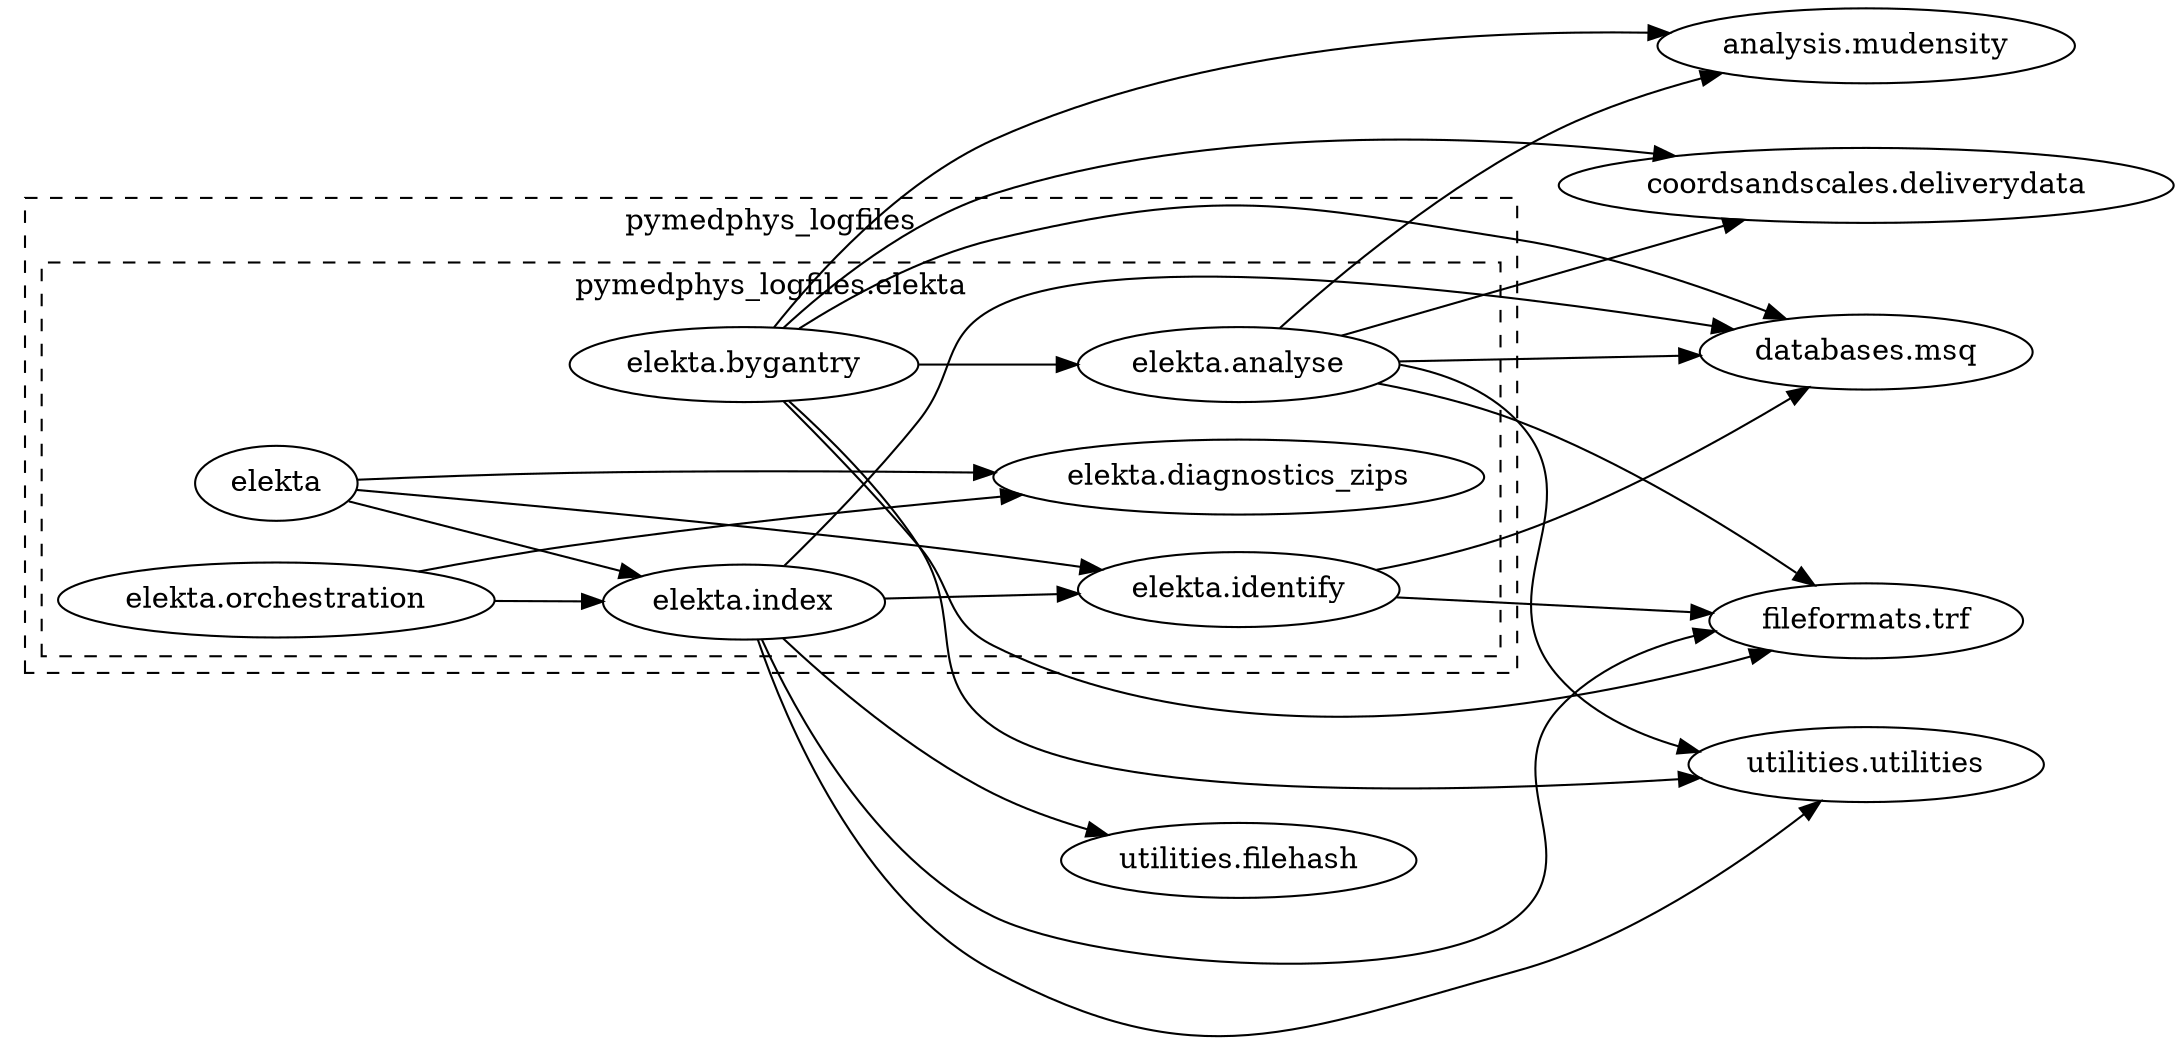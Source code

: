 strict digraph  {
    rankdir = LR;

    subgraph cluster_0 {
        
        label = "pymedphys_logfiles";
        style = dashed;

        subgraph cluster_1 {
            { rank = same; "pymedphys_logfiles.elekta.analyse"; "pymedphys_logfiles.elekta.diagnostics_zips"; "pymedphys_logfiles.elekta.identify"; }
            { rank = same; "pymedphys_logfiles.elekta.bygantry"; "pymedphys_logfiles.elekta.index"; }
            { rank = same; "pymedphys_logfiles.elekta"; "pymedphys_logfiles.elekta.orchestration"; }

            label = "pymedphys_logfiles.elekta"
        }
    }

    "pymedphys_analysis.mudensity" [label="analysis.mudensity"];
    "pymedphys_coordsandscales.deliverydata" [label="coordsandscales.deliverydata"];
    "pymedphys_databases.msq" [label="databases.msq"];
    "pymedphys_fileformats.trf" [label="fileformats.trf"];
    "pymedphys_logfiles.elekta" [label="elekta"];
    "pymedphys_logfiles.elekta.analyse" [label="elekta.analyse"];
    "pymedphys_logfiles.elekta.bygantry" [label="elekta.bygantry"];
    "pymedphys_logfiles.elekta.diagnostics_zips" [label="elekta.diagnostics_zips"];
    "pymedphys_logfiles.elekta.identify" [label="elekta.identify"];
    "pymedphys_logfiles.elekta.index" [label="elekta.index"];
    "pymedphys_logfiles.elekta.orchestration" [label="elekta.orchestration"];
    "pymedphys_utilities.filehash" [label="utilities.filehash"];
    "pymedphys_utilities.utilities" [label="utilities.utilities"];

    "pymedphys_logfiles.elekta" -> "pymedphys_logfiles.elekta.diagnostics_zips";
    "pymedphys_logfiles.elekta" -> "pymedphys_logfiles.elekta.identify";
    "pymedphys_logfiles.elekta" -> "pymedphys_logfiles.elekta.index";
    "pymedphys_logfiles.elekta.analyse" -> "pymedphys_analysis.mudensity";
    "pymedphys_logfiles.elekta.analyse" -> "pymedphys_coordsandscales.deliverydata";
    "pymedphys_logfiles.elekta.analyse" -> "pymedphys_databases.msq";
    "pymedphys_logfiles.elekta.analyse" -> "pymedphys_fileformats.trf";
    "pymedphys_logfiles.elekta.analyse" -> "pymedphys_utilities.utilities";
    "pymedphys_logfiles.elekta.bygantry" -> "pymedphys_logfiles.elekta.analyse";
    "pymedphys_logfiles.elekta.bygantry" -> "pymedphys_analysis.mudensity";
    "pymedphys_logfiles.elekta.bygantry" -> "pymedphys_coordsandscales.deliverydata";
    "pymedphys_logfiles.elekta.bygantry" -> "pymedphys_databases.msq";
    "pymedphys_logfiles.elekta.bygantry" -> "pymedphys_fileformats.trf";
    "pymedphys_logfiles.elekta.bygantry" -> "pymedphys_logfiles.elekta.analyse";
    "pymedphys_logfiles.elekta.bygantry" -> "pymedphys_utilities.utilities";
    "pymedphys_logfiles.elekta" -> "pymedphys_logfiles.elekta.diagnostics_zips";
    "pymedphys_logfiles.elekta.orchestration" -> "pymedphys_logfiles.elekta.diagnostics_zips";
    "pymedphys_logfiles.elekta.identify" -> "pymedphys_databases.msq";
    "pymedphys_logfiles.elekta.identify" -> "pymedphys_fileformats.trf";
    "pymedphys_logfiles.elekta" -> "pymedphys_logfiles.elekta.identify";
    "pymedphys_logfiles.elekta.index" -> "pymedphys_logfiles.elekta.identify";
    "pymedphys_logfiles.elekta.index" -> "pymedphys_databases.msq";
    "pymedphys_logfiles.elekta.index" -> "pymedphys_fileformats.trf";
    "pymedphys_logfiles.elekta.index" -> "pymedphys_logfiles.elekta.identify";
    "pymedphys_logfiles.elekta.index" -> "pymedphys_utilities.filehash";
    "pymedphys_logfiles.elekta.index" -> "pymedphys_utilities.utilities";
    "pymedphys_logfiles.elekta" -> "pymedphys_logfiles.elekta.index";
    "pymedphys_logfiles.elekta.orchestration" -> "pymedphys_logfiles.elekta.index";
    "pymedphys_logfiles.elekta.orchestration" -> "pymedphys_logfiles.elekta.diagnostics_zips";
    "pymedphys_logfiles.elekta.orchestration" -> "pymedphys_logfiles.elekta.index";
}
